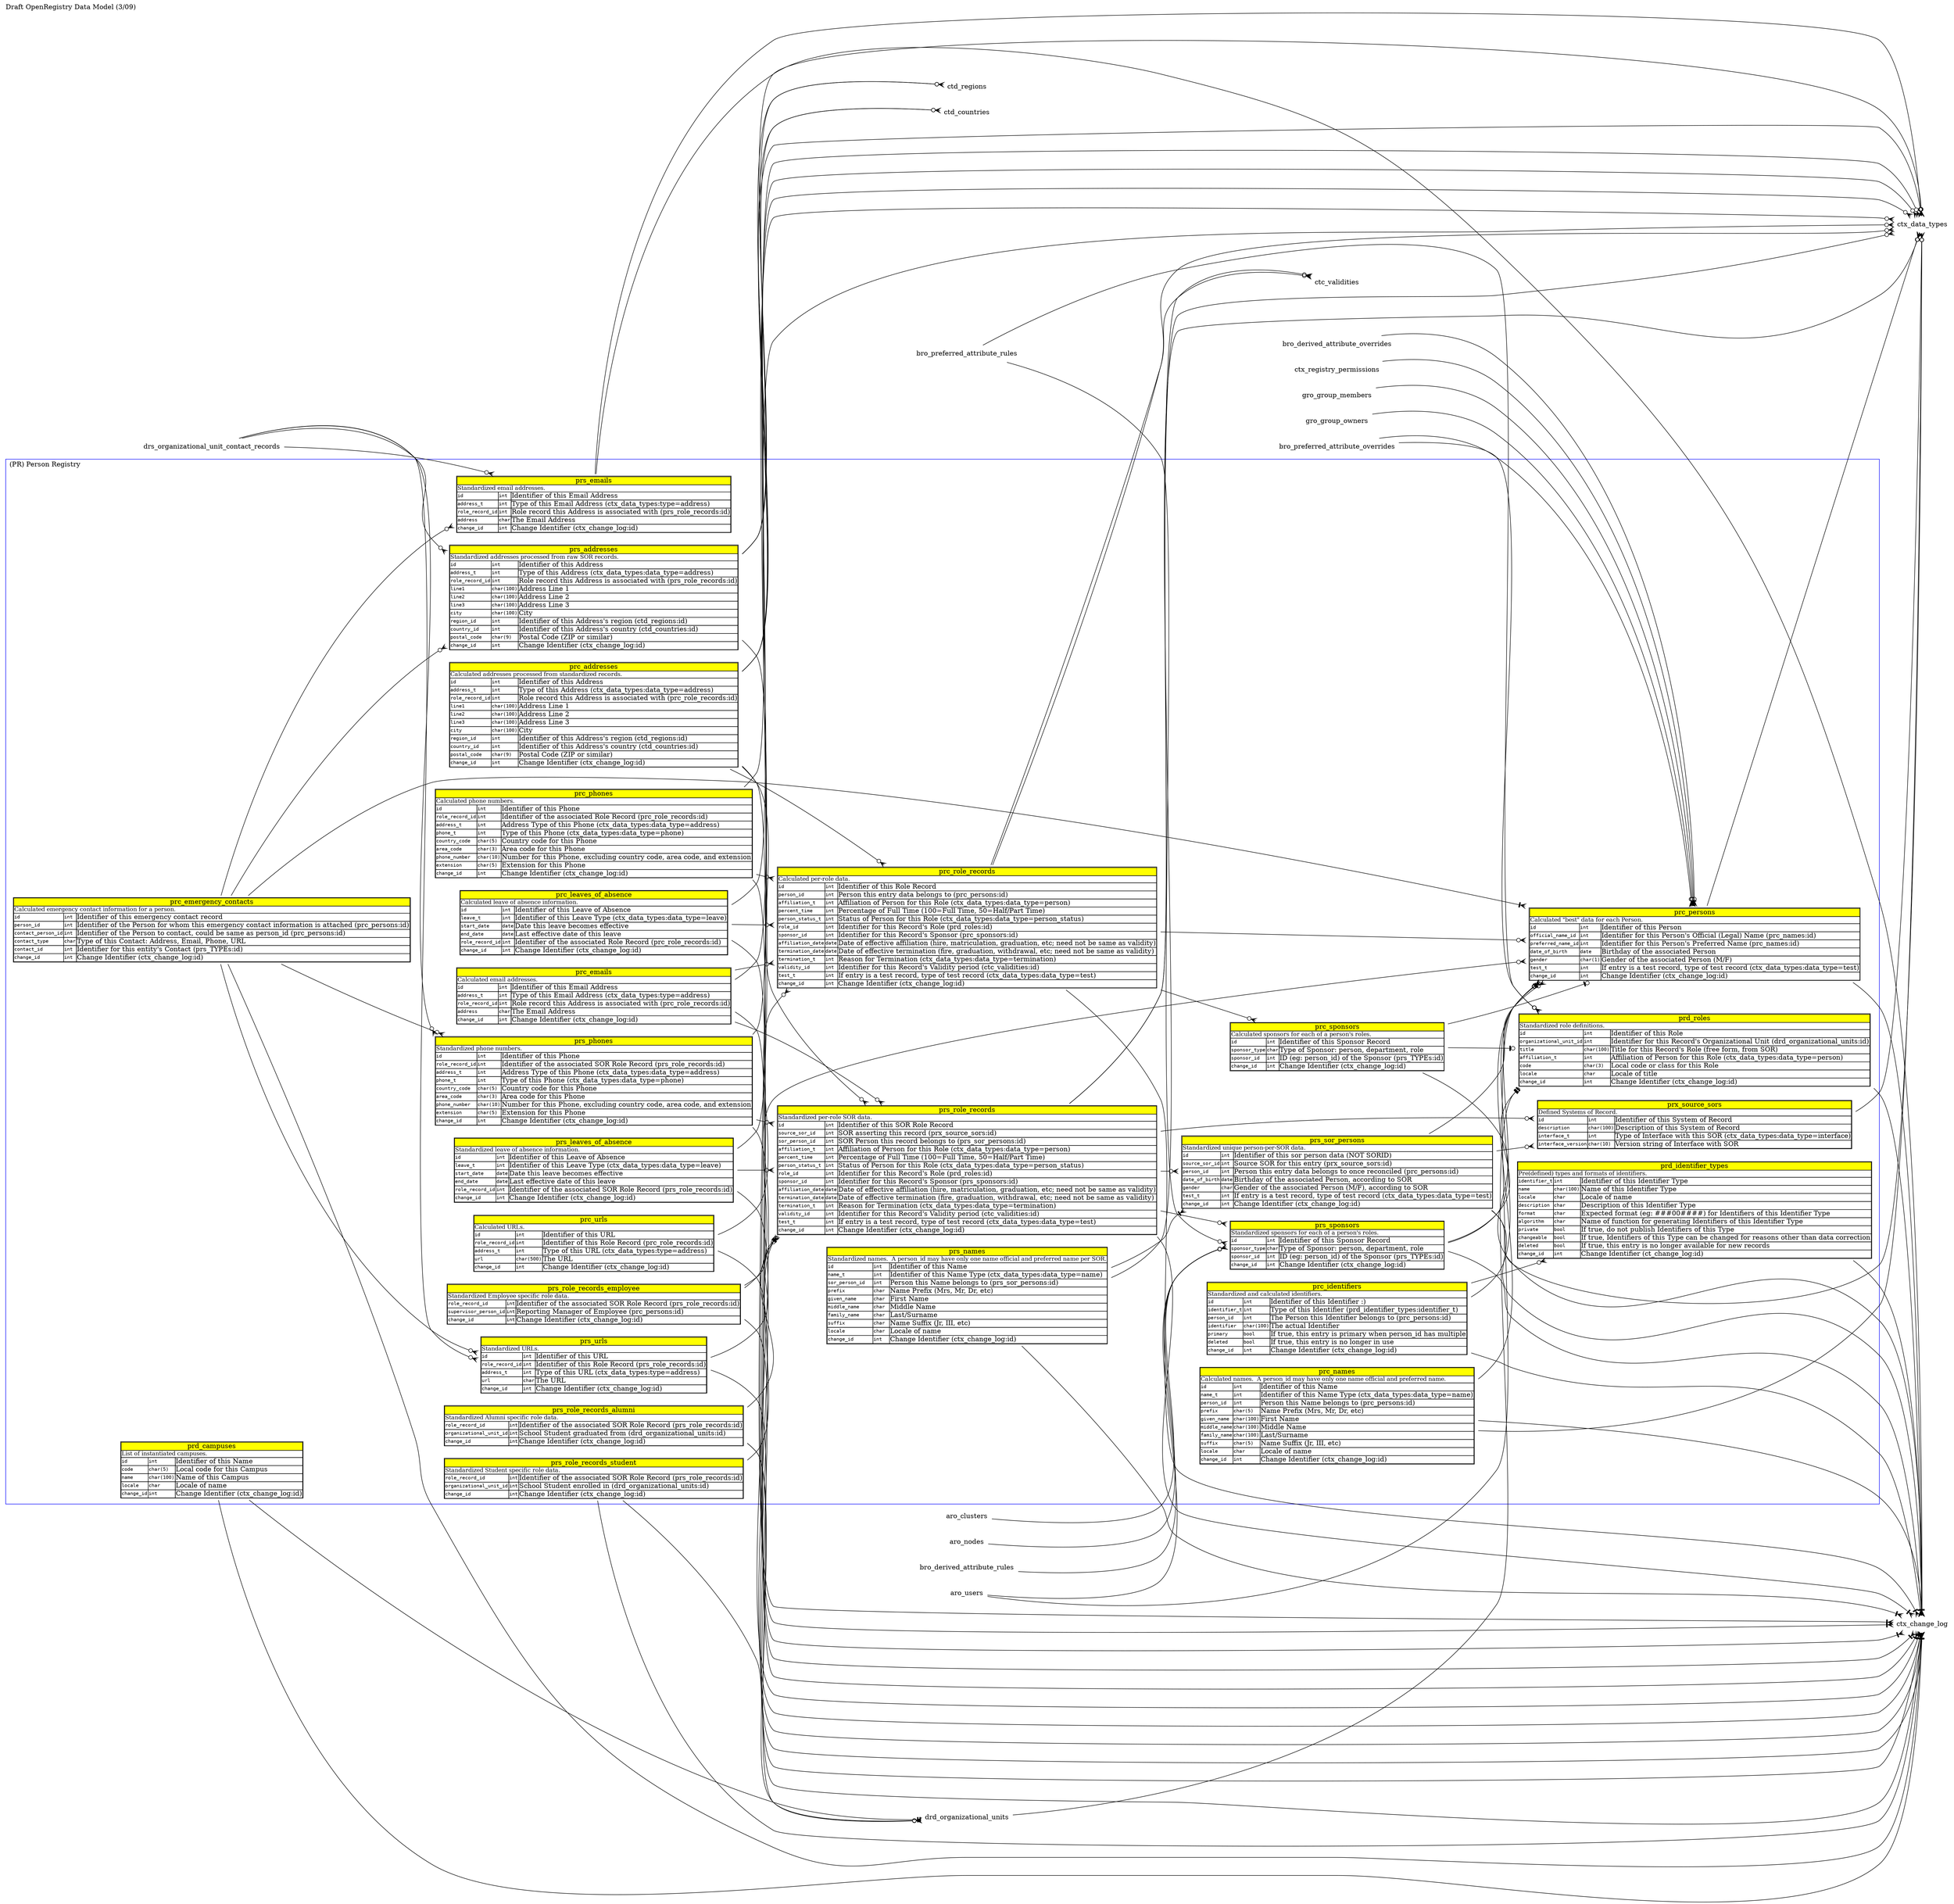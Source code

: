 /*
 * Version: $Revision: 1.3 $
 * Date: $Date: 2008/10/21 03:00:21 $
 */

digraph ORDATAMODEL {
  graph [label="Draft OpenRegistry Data Model (3/09)", labelloc="t", labeljust="l", rankdir="LR"]
  node [shape=plaintext, labeljust="l"]

  /*
   * Person Registry cluster
   */

  subgraph cluster_PR {
    label = "(PR) Person Registry";
    color = "blue";

    /*
	 * Addresses (Calculated)
	 */

    prc_addresses [label=<<table cellborder="1" cellpadding="0" cellspacing="0">
<tr>
 <td bgcolor="yellow" colspan="3"><font point-size="14">prc_addresses</font></td>
</tr>
<tr>
 <td align="left" colspan="3"><font point-size="12">Calculated addresses processed from standardized records.</font></td>
</tr>
<tr>
 <td align="left"><font face="Courier" point-size="10">id</font></td>
 <td align="left"><font face="Courier" point-size="10">int</font></td>
 <td align="left">Identifier of this Address</td>
</tr>
<tr>
 <td align="left"><font face="Courier" point-size="10">address_t</font></td>
 <td align="left"><font face="Courier" point-size="10">int</font></td>
 <td align="left">Type of this Address (ctx_data_types:data_type=address)</td>
</tr>
<tr>
 <td align="left"><font face="Courier" point-size="10">role_record_id</font></td>
 <td align="left"><font face="Courier" point-size="10">int</font></td>
 <td align="left">Role record this Address is associated with (prc_role_records:id)</td>
</tr>
<tr>
 <td align="left"><font face="Courier" point-size="10">line1</font></td>
 <td align="left"><font face="Courier" point-size="10">char(100)</font></td>
 <td align="left">Address Line 1</td>
</tr>
<tr>
 <td align="left"><font face="Courier" point-size="10">line2</font></td>
 <td align="left"><font face="Courier" point-size="10">char(100)</font></td>
 <td align="left">Address Line 2</td>
</tr>
<tr>
 <td align="left"><font face="Courier" point-size="10">line3</font></td>
 <td align="left"><font face="Courier" point-size="10">char(100)</font></td>
 <td align="left">Address Line 3</td>
</tr>
<tr>
 <td align="left"><font face="Courier" point-size="10">city</font></td>
 <td align="left"><font face="Courier" point-size="10">char(100)</font></td>
 <td align="left">City</td>
</tr>
<tr>
 <td align="left"><font face="Courier" point-size="10">region_id</font></td>
 <td align="left"><font face="Courier" point-size="10">int</font></td>
 <td align="left">Identifier of this Address's region (ctd_regions:id)</td>
</tr>
<tr>
 <td align="left"><font face="Courier" point-size="10">country_id</font></td>
 <td align="left"><font face="Courier" point-size="10">int</font></td>
 <td align="left">Identifier of this Address's country (ctd_countries:id)</td>
</tr>
<tr>
 <td align="left"><font face="Courier" point-size="10">postal_code</font></td>
 <td align="left"><font face="Courier" point-size="10">char(9)</font></td>
 <td align="left">Postal Code (ZIP or similar)</td>
</tr>
<tr>
 <td align="left"><font face="Courier" point-size="10">change_id</font></td>
 <td align="left"><font face="Courier" point-size="10">int</font></td>
 <td align="left">Change Identifier (ctx_change_log:id)</td>
</tr>
   </table>>];	 

    /*
     * Addresses (Standardized)
	 */

    prs_addresses [label=<<table cellborder="1" cellpadding="0" cellspacing="0">
<tr>
 <td bgcolor="yellow" colspan="3"><font point-size="14">prs_addresses</font></td>
</tr>
<tr>
 <td align="left" colspan="3"><font point-size="12">Standardized addresses processed from raw SOR records.</font></td>
</tr>
<tr>
 <td align="left"><font face="Courier" point-size="10">id</font></td>
 <td align="left"><font face="Courier" point-size="10">int</font></td>
 <td align="left">Identifier of this Address</td>
</tr>
<tr>
 <td align="left"><font face="Courier" point-size="10">address_t</font></td>
 <td align="left"><font face="Courier" point-size="10">int</font></td>
 <td align="left">Type of this Address (ctx_data_types:data_type=address)</td>
</tr>
<tr>
 <td align="left"><font face="Courier" point-size="10">role_record_id</font></td>
 <td align="left"><font face="Courier" point-size="10">int</font></td>
 <td align="left">Role record this Address is associated with (prs_role_records:id)</td>
</tr>
<tr>
 <td align="left"><font face="Courier" point-size="10">line1</font></td>
 <td align="left"><font face="Courier" point-size="10">char(100)</font></td>
 <td align="left">Address Line 1</td>
</tr>
<tr>
 <td align="left"><font face="Courier" point-size="10">line2</font></td>
 <td align="left"><font face="Courier" point-size="10">char(100)</font></td>
 <td align="left">Address Line 2</td>
</tr>
<tr>
 <td align="left"><font face="Courier" point-size="10">line3</font></td>
 <td align="left"><font face="Courier" point-size="10">char(100)</font></td>
 <td align="left">Address Line 3</td>
</tr>
<tr>
 <td align="left"><font face="Courier" point-size="10">city</font></td>
 <td align="left"><font face="Courier" point-size="10">char(100)</font></td>
 <td align="left">City</td>
</tr>
<tr>
 <td align="left"><font face="Courier" point-size="10">region_id</font></td>
 <td align="left"><font face="Courier" point-size="10">int</font></td>
 <td align="left">Identifier of this Address's region (ctd_regions:id)</td>
</tr>
<tr>
 <td align="left"><font face="Courier" point-size="10">country_id</font></td>
 <td align="left"><font face="Courier" point-size="10">int</font></td>
 <td align="left">Identifier of this Address's country (ctd_countries:id)</td>
</tr>
<tr>
 <td align="left"><font face="Courier" point-size="10">postal_code</font></td>
 <td align="left"><font face="Courier" point-size="10">char(9)</font></td>
 <td align="left">Postal Code (ZIP or similar)</td>
</tr>
<tr>
 <td align="left"><font face="Courier" point-size="10">change_id</font></td>
 <td align="left"><font face="Courier" point-size="10">int</font></td>
 <td align="left">Change Identifier (ctx_change_log:id)</td>
</tr>
   </table>>];
   
    /*
     * Campuses
	 */

    prd_campuses [label=<<table cellborder="1" cellpadding="0" cellspacing="0">
<tr>
 <td bgcolor="yellow" colspan="3"><font point-size="14">prd_campuses</font></td>
</tr>
<tr>
 <td align="left" colspan="3"><font point-size="12">List of instantiated campuses.</font></td>
</tr>
<tr>
 <td align="left"><font face="Courier" point-size="10">id</font></td>
 <td align="left"><font face="Courier" point-size="10">int</font></td>
 <td align="left">Identifier of this Name</td>
</tr>
<tr>
 <td align="left"><font face="Courier" point-size="10">code</font></td>
 <td align="left"><font face="Courier" point-size="10">char(5)</font></td>
 <td align="left">Local code for this Campus</td>
</tr>
<tr>
 <td align="left"><font face="Courier" point-size="10">name</font></td>
 <td align="left"><font face="Courier" point-size="10">char(100)</font></td>
 <td align="left">Name of this Campus</td>
</tr>
<tr>
 <td align="left"><font face="Courier" point-size="10">locale</font></td>
 <td align="left"><font face="Courier" point-size="10">char</font></td>
 <td align="left">Locale of name</td>
</tr>
<tr>
 <td align="left"><font face="Courier" point-size="10">change_id</font></td>
 <td align="left"><font face="Courier" point-size="10">int</font></td>
 <td align="left">Change Identifier (ctx_change_log:id)</td>
</tr>
   </table>>];
   
    /*
     * Email Addresses (Calculated)
     */

    prc_emails [label=<<table cellborder="1" cellpadding="0" cellspacing="0">
<tr>
 <td bgcolor="yellow" colspan="3"><font point-size="14">prc_emails</font></td>
</tr>
<tr>
 <td align="left" colspan="3"><font point-size="12">Calculated email addresses.</font></td>
</tr>
<tr>
 <td align="left"><font face="Courier" point-size="10">id</font></td>
 <td align="left"><font face="Courier" point-size="10">int</font></td>
 <td align="left">Identifier of this Email Address</td>
</tr>
<tr>
 <td align="left"><font face="Courier" point-size="10">address_t</font></td>
 <td align="left"><font face="Courier" point-size="10">int</font></td>
 <td align="left">Type of this Email Address (ctx_data_types:type=address)</td>
</tr>
<tr>
 <td align="left"><font face="Courier" point-size="10">role_record_id</font></td>
 <td align="left"><font face="Courier" point-size="10">int</font></td>
 <td align="left">Role record this Address is associated with (prc_role_records:id)</td>
</tr>
<tr>
 <td align="left"><font face="Courier" point-size="10">address</font></td>
 <td align="left"><font face="Courier" point-size="10">char</font></td>
 <td align="left">The Email Address</td>
</tr>
<tr>
 <td align="left"><font face="Courier" point-size="10">change_id</font></td>
 <td align="left"><font face="Courier" point-size="10">int</font></td>
 <td align="left">Change Identifier (ctx_change_log:id)</td>
</tr>
   </table>>];
   
    /*
     * Email Addresses (Standardized)
     */

    prs_emails [label=<<table cellborder="1" cellpadding="0" cellspacing="0">
<tr>
 <td bgcolor="yellow" colspan="3"><font point-size="14">prs_emails</font></td>
</tr>
<tr>
 <td align="left" colspan="3"><font point-size="12">Standardized email addresses.</font></td>
</tr>
<tr>
 <td align="left"><font face="Courier" point-size="10">id</font></td>
 <td align="left"><font face="Courier" point-size="10">int</font></td>
 <td align="left">Identifier of this Email Address</td>
</tr>
<tr>
 <td align="left"><font face="Courier" point-size="10">address_t</font></td>
 <td align="left"><font face="Courier" point-size="10">int</font></td>
 <td align="left">Type of this Email Address (ctx_data_types:type=address)</td>
</tr>
<tr>
 <td align="left"><font face="Courier" point-size="10">role_record_id</font></td>
 <td align="left"><font face="Courier" point-size="10">int</font></td>
 <td align="left">Role record this Address is associated with (prs_role_records:id)</td>
</tr>
<tr>
 <td align="left"><font face="Courier" point-size="10">address</font></td>
 <td align="left"><font face="Courier" point-size="10">char</font></td>
 <td align="left">The Email Address</td>
</tr>
<tr>
 <td align="left"><font face="Courier" point-size="10">change_id</font></td>
 <td align="left"><font face="Courier" point-size="10">int</font></td>
 <td align="left">Change Identifier (ctx_change_log:id)</td>
</tr>
   </table>>];

    /*
     * Emergency Contacts - broken out separately to allow > 1
     */

    prc_emergency_contacts [label=<<table cellborder="1" cellpadding="0" cellspacing="0">
<tr>
 <td bgcolor="yellow" colspan="3"><font point-size="14">prc_emergency_contacts</font></td>
</tr>
<tr>
 <td align="left" colspan="3"><font point-size="12">Calculated emergency contact information for a person.</font></td>
</tr>
<tr>
 <td align="left"><font face="Courier" point-size="10">id</font></td>
 <td align="left"><font face="Courier" point-size="10">int</font></td>
 <td align="left">Identifier of this emergency contact record</td>
</tr>
<tr>
 <td align="left"><font face="Courier" point-size="10">person_id</font></td>
 <td align="left"><font face="Courier" point-size="10">int</font></td>
 <td align="left">Identifier of the Person for whom this emergency contact information is attached (prc_persons:id)</td>
</tr>
<tr>
 <td align="left"><font face="Courier" point-size="10">contact_person_id</font></td>
 <td align="left"><font face="Courier" point-size="10">int</font></td>
 <td align="left">Identifier of the Person to contact, could be same as person_id (prc_persons:id)</td>
</tr>
<tr>
 <td align="left"><font face="Courier" point-size="10">contact_type</font></td>
 <td align="left"><font face="Courier" point-size="10">char</font></td>
 <td align="left">Type of this Contact: Address, Email, Phone, URL</td>
</tr>
<tr>
 <td align="left"><font face="Courier" point-size="10">contact_id</font></td>
 <td align="left"><font face="Courier" point-size="10">int</font></td>
 <td align="left">Identifier for this entity's Contact (prs_TYPEs:id)</td>
</tr>
<tr>
 <td align="left"><font face="Courier" point-size="10">change_id</font></td>
 <td align="left"><font face="Courier" point-size="10">int</font></td>
 <td align="left">Change Identifier (ctx_change_log:id)</td>
</tr>
   </table>>];

    /*
     * Identifier Types
     */

    prd_identifier_types [label=<<table cellborder="1" cellpadding="0" cellspacing="0">
<tr>
 <td bgcolor="yellow" colspan="3"><font point-size="14">prd_identifier_types</font></td>
</tr>
<tr>
 <td align="left" colspan="3"><font point-size="12">Pre(defined) types and formats of identifiers.</font></td>
</tr>
<tr>
 <td align="left"><font face="Courier" point-size="10">identifier_t</font></td>
 <td align="left"><font face="Courier" point-size="10">int</font></td>
 <td align="left">Identifier of this Identifier Type</td>
</tr>
<tr>
 <td align="left"><font face="Courier" point-size="10">name</font></td>
 <td align="left"><font face="Courier" point-size="10">char(100)</font></td>
 <td align="left">Name of this Identifier Type</td>
</tr>
<tr>
 <td align="left"><font face="Courier" point-size="10">locale</font></td>
 <td align="left"><font face="Courier" point-size="10">char</font></td>
 <td align="left">Locale of name</td>
</tr>
<tr>
 <td align="left"><font face="Courier" point-size="10">description</font></td>
 <td align="left"><font face="Courier" point-size="10">char</font></td>
 <td align="left">Description of this Identifier Type</td>
</tr>
<tr>
 <td align="left"><font face="Courier" point-size="10">format</font></td>
 <td align="left"><font face="Courier" point-size="10">char</font></td>
 <td align="left">Expected format (eg: ###00####) for Identifiers of this Identifier Type</td>
</tr>
<tr>
 <td align="left"><font face="Courier" point-size="10">algorithm</font></td>
 <td align="left"><font face="Courier" point-size="10">char</font></td>
 <td align="left">Name of function for generating Identifiers of this Identifier Type</td>
</tr>
<tr>
 <td align="left"><font face="Courier" point-size="10">private</font></td>
 <td align="left"><font face="Courier" point-size="10">bool</font></td>
 <td align="left">If true, do not publish Identifiers of this Type</td>
</tr>
<tr>
 <td align="left"><font face="Courier" point-size="10">changeable</font></td>
 <td align="left"><font face="Courier" point-size="10">bool</font></td>
 <td align="left">If true, Identifiers of this Type can be changed for reasons other than data correction</td>
</tr>
<tr>
 <td align="left"><font face="Courier" point-size="10">deleted</font></td>
 <td align="left"><font face="Courier" point-size="10">bool</font></td>
 <td align="left">If true, this entry is no longer available for new records</td>
</tr>
<tr>
 <td align="left"><font face="Courier" point-size="10">change_id</font></td>
 <td align="left"><font face="Courier" point-size="10">int</font></td>
 <td align="left">Change Identifier (ct_change_log:id)</td>
</tr>
   </table>>];
   
    /*
     * Identifiers
     */

    prc_identifiers [label=<<table cellborder="1" cellpadding="0" cellspacing="0">
<tr>
 <td bgcolor="yellow" colspan="3"><font point-size="14">prc_identifiers</font></td>
</tr>
<tr>
 <td align="left" colspan="3"><font point-size="12">Standardized and calculated identifiers.</font></td>
</tr>
<tr>
 <td align="left"><font face="Courier" point-size="10">id</font></td>
 <td align="left"><font face="Courier" point-size="10">int</font></td>
 <td align="left">Identifier of this Identifier :)</td>
</tr>
<tr>
 <td align="left"><font face="Courier" point-size="10">identifier_t</font></td>
 <td align="left"><font face="Courier" point-size="10">int</font></td>
 <td align="left">Type of this Identifier (prd_identifier_types:identifier_t)</td>
</tr>
<tr>
 <td align="left"><font face="Courier" point-size="10">person_id</font></td>
 <td align="left"><font face="Courier" point-size="10">int</font></td>
 <td align="left">The Person this Identifier belongs to (prc_persons:id)</td>
</tr>
<tr>
 <td align="left"><font face="Courier" point-size="10">identifier</font></td>
 <td align="left"><font face="Courier" point-size="10">char(100)</font></td>
 <td align="left">The actual Identifier</td>
</tr>
<tr>
 <td align="left"><font face="Courier" point-size="10">primary</font></td>
 <td align="left"><font face="Courier" point-size="10">bool</font></td>
 <td align="left">If true, this entry is primary when person_id has multiple</td>
</tr>
<tr>
 <td align="left"><font face="Courier" point-size="10">deleted</font></td>
 <td align="left"><font face="Courier" point-size="10">bool</font></td>
 <td align="left">If true, this entry is no longer in use</td>
</tr>
<tr>
 <td align="left"><font face="Courier" point-size="10">change_id</font></td>
 <td align="left"><font face="Courier" point-size="10">int</font></td>
 <td align="left">Change Identifier (ctx_change_log:id)</td>
</tr>
   </table>>];

    /*
	 * Leaves of Absense (Standardized)
	 */
	 
	prs_leaves_of_absence [label=<<table cellborder="1" cellpadding="0" cellspacing="0">
<tr>
 <td bgcolor="yellow" colspan="3"><font point-size="14">prs_leaves_of_absence</font></td>
</tr>
<tr>
 <td align="left" colspan="3"><font point-size="12">Standardized leave of absence information.</font></td>
</tr>
<tr>
 <td align="left"><font face="Courier" point-size="10">id</font></td>
 <td align="left"><font face="Courier" point-size="10">int</font></td>
 <td align="left">Identifier of this Leave of Absence</td>
</tr>
<tr>
 <td align="left"><font face="Courier" point-size="10">leave_t</font></td>
 <td align="left"><font face="Courier" point-size="10">int</font></td>
 <td align="left">Identifier of this Leave Type (ctx_data_types:data_type=leave)</td>
</tr>
<tr>
 <td align="left"><font face="Courier" point-size="10">start_date</font></td>
 <td align="left"><font face="Courier" point-size="10">date</font></td>
 <td align="left">Date this leave becomes effective</td>
</tr>
<tr>
 <td align="left"><font face="Courier" point-size="10">end_date</font></td>
 <td align="left"><font face="Courier" point-size="10">date</font></td>
 <td align="left">Last effective date of this leave</td>
</tr>
<tr>
 <td align="left"><font face="Courier" point-size="10">role_record_id</font></td>
 <td align="left"><font face="Courier" point-size="10">int</font></td>
 <td align="left">Identifier of the associated SOR Role Record (prs_role_records:id)</td>
</tr>
<tr>
 <td align="left"><font face="Courier" point-size="10">change_id</font></td>
 <td align="left"><font face="Courier" point-size="10">int</font></td>
 <td align="left">Change Identifier (ctx_change_log:id)</td>
</tr>
   </table>>];

    /*
	 * Leaves of Absense (Calculated)
	 */
	 
	prc_leaves_of_absence [label=<<table cellborder="1" cellpadding="0" cellspacing="0">
<tr>
 <td bgcolor="yellow" colspan="3"><font point-size="14">prc_leaves_of_absence</font></td>
</tr>
<tr>
 <td align="left" colspan="3"><font point-size="12">Calculated leave of absence information.</font></td>
</tr>
<tr>
 <td align="left"><font face="Courier" point-size="10">id</font></td>
 <td align="left"><font face="Courier" point-size="10">int</font></td>
 <td align="left">Identifier of this Leave of Absence</td>
</tr>
<tr>
 <td align="left"><font face="Courier" point-size="10">leave_t</font></td>
 <td align="left"><font face="Courier" point-size="10">int</font></td>
 <td align="left">Identifier of this Leave Type (ctx_data_types:data_type=leave)</td>
</tr>
<tr>
 <td align="left"><font face="Courier" point-size="10">start_date</font></td>
 <td align="left"><font face="Courier" point-size="10">date</font></td>
 <td align="left">Date this leave becomes effective</td>
</tr>
<tr>
 <td align="left"><font face="Courier" point-size="10">end_date</font></td>
 <td align="left"><font face="Courier" point-size="10">date</font></td>
 <td align="left">Last effective date of this leave</td>
</tr>
<tr>
 <td align="left"><font face="Courier" point-size="10">role_record_id</font></td>
 <td align="left"><font face="Courier" point-size="10">int</font></td>
 <td align="left">Identifier of the associated Role Record (prc_role_records:id)</td>
</tr>
<tr>
 <td align="left"><font face="Courier" point-size="10">change_id</font></td>
 <td align="left"><font face="Courier" point-size="10">int</font></td>
 <td align="left">Change Identifier (ctx_change_log:id)</td>
</tr>
   </table>>];

    /*
     * Names (Calculated)
	 */

    prc_names [label=<<table cellborder="1" cellpadding="0" cellspacing="0">
<tr>
 <td bgcolor="yellow" colspan="3"><font point-size="14">prc_names</font></td>
</tr>
<tr>
 <td align="left" colspan="3"><font point-size="12">Calculated names.  A person_id may have only one name official and preferred name.</font></td>
</tr>
<tr>
 <td align="left"><font face="Courier" point-size="10">id</font></td>
 <td align="left"><font face="Courier" point-size="10">int</font></td>
 <td align="left">Identifier of this Name</td>
</tr>
<tr>
 <td align="left"><font face="Courier" point-size="10">name_t</font></td>
 <td align="left"><font face="Courier" point-size="10">int</font></td>
 <td align="left">Identifier of this Name Type (ctx_data_types:data_type=name)</td>
</tr>
<tr>
 <td align="left"><font face="Courier" point-size="10">person_id</font></td>
 <td align="left"><font face="Courier" point-size="10">int</font></td>
 <td align="left">Person this Name belongs to (prc_persons:id)</td>
</tr>
<tr>
 <td align="left"><font face="Courier" point-size="10">prefix</font></td>
 <td align="left"><font face="Courier" point-size="10">char(5)</font></td>
 <td align="left">Name Prefix (Mrs, Mr, Dr, etc)</td>
</tr>
<tr>
 <td align="left"><font face="Courier" point-size="10">given_name</font></td>
 <td align="left"><font face="Courier" point-size="10">char(100)</font></td>
 <td align="left">First Name</td>
</tr>
<tr>
 <td align="left"><font face="Courier" point-size="10">middle_name</font></td>
 <td align="left"><font face="Courier" point-size="10">char(100)</font></td>
 <td align="left">Middle Name</td>
</tr>
<tr>
 <td align="left"><font face="Courier" point-size="10">family_name</font></td>
 <td align="left"><font face="Courier" point-size="10">char(100)</font></td>
 <td align="left">Last/Surname</td>
</tr>
<tr>
 <td align="left"><font face="Courier" point-size="10">suffix</font></td>
 <td align="left"><font face="Courier" point-size="10">char(5)</font></td>
 <td align="left">Name Suffix (Jr, III, etc)</td>
</tr>
<tr>
 <td align="left"><font face="Courier" point-size="10">locale</font></td>
 <td align="left"><font face="Courier" point-size="10">char</font></td>
 <td align="left">Locale of name</td>
</tr>
<tr>
 <td align="left"><font face="Courier" point-size="10">change_id</font></td>
 <td align="left"><font face="Courier" point-size="10">int</font></td>
 <td align="left">Change Identifier (ctx_change_log:id)</td>
</tr>
   </table>>];

    /*
     * Names (Standardized)
	 */

    prs_names [label=<<table cellborder="1" cellpadding="0" cellspacing="0">
<tr>
 <td bgcolor="yellow" colspan="3"><font point-size="14">prs_names</font></td>
</tr>
<tr>
 <td align="left" colspan="3"><font point-size="12">Standardized names.  A person_id may have only one name official and preferred name per SOR.</font></td>
</tr>
<tr>
 <td align="left"><font face="Courier" point-size="10">id</font></td>
 <td align="left"><font face="Courier" point-size="10">int</font></td>
 <td align="left">Identifier of this Name</td>
</tr>
<tr>
 <td align="left"><font face="Courier" point-size="10">name_t</font></td>
 <td align="left"><font face="Courier" point-size="10">int</font></td>
 <td align="left">Identifier of this Name Type (ctx_data_types:data_type=name)</td>
</tr>
<tr>
 <td align="left"><font face="Courier" point-size="10">sor_person_id</font></td>
 <td align="left"><font face="Courier" point-size="10">int</font></td>
 <td align="left">Person this Name belongs to (prs_sor_persons:id)</td>
</tr>
<tr>
 <td align="left"><font face="Courier" point-size="10">prefix</font></td>
 <td align="left"><font face="Courier" point-size="10">char</font></td>
 <td align="left">Name Prefix (Mrs, Mr, Dr, etc)</td>
</tr>
<tr>
 <td align="left"><font face="Courier" point-size="10">given_name</font></td>
 <td align="left"><font face="Courier" point-size="10">char</font></td>
 <td align="left">First Name</td>
</tr>
<tr>
 <td align="left"><font face="Courier" point-size="10">middle_name</font></td>
 <td align="left"><font face="Courier" point-size="10">char</font></td>
 <td align="left">Middle Name</td>
</tr>
<tr>
 <td align="left"><font face="Courier" point-size="10">family_name</font></td>
 <td align="left"><font face="Courier" point-size="10">char</font></td>
 <td align="left">Last/Surname</td>
</tr>
<tr>
 <td align="left"><font face="Courier" point-size="10">suffix</font></td>
 <td align="left"><font face="Courier" point-size="10">char</font></td>
 <td align="left">Name Suffix (Jr, III, etc)</td>
</tr>
<tr>
 <td align="left"><font face="Courier" point-size="10">locale</font></td>
 <td align="left"><font face="Courier" point-size="10">char</font></td>
 <td align="left">Locale of name</td>
</tr>
<tr>
 <td align="left"><font face="Courier" point-size="10">change_id</font></td>
 <td align="left"><font face="Courier" point-size="10">int</font></td>
 <td align="left">Change Identifier (ctx_change_log:id)</td>
</tr>
   </table>>];

    /*
     * Persons
     */

    prc_persons [label=<<table cellborder="1" cellpadding="0" cellspacing="0">
<tr>
 <td bgcolor="yellow" colspan="3"><font point-size="14">prc_persons</font></td>
</tr>
<tr>
 <td align="left" colspan="3"><font point-size="12">Calculated "best" data for each Person.</font></td>
</tr>
<tr>
 <td align="left"><font face="Courier" point-size="10">id</font></td>
 <td align="left"><font face="Courier" point-size="10">int</font></td>
 <td align="left">Identifier of this Person</td>
</tr>
<tr>
 <td align="left"><font face="Courier" point-size="10">official_name_id</font></td>
 <td align="left"><font face="Courier" point-size="10">int</font></td>
 <td align="left">Identifier for this Person's Official (Legal) Name (prc_names:id)</td>
</tr>
<tr>
 <td align="left"><font face="Courier" point-size="10">preferred_name_id</font></td>
 <td align="left"><font face="Courier" point-size="10">int</font></td>
 <td align="left">Identifier for this Person's Preferred Name (prc_names:id)</td>
</tr>
<tr>
 <td align="left"><font face="Courier" point-size="10">date_of_birth</font></td>
 <td align="left"><font face="Courier" point-size="10">date</font></td>
 <td align="left">Birthday of the associated Person</td>
</tr>
<tr>
 <td align="left"><font face="Courier" point-size="10">gender</font></td>
 <td align="left"><font face="Courier" point-size="10">char(1)</font></td>
 <td align="left">Gender of the associated Person (M/F)</td>
</tr>
<tr>
 <td align="left"><font face="Courier" point-size="10">test_t</font></td>
 <td align="left"><font face="Courier" point-size="10">int</font></td>
 <td align="left">If entry is a test record, type of test record (ctx_data_types:data_type=test)</td>
</tr>
<tr>
 <td align="left"><font face="Courier" point-size="10">change_id</font></td>
 <td align="left"><font face="Courier" point-size="10">int</font></td>
 <td align="left">Change Identifier (ctx_change_log:id)</td>
</tr>
   </table>>];

    /*
     * Phones (Calculated)
     */

    prc_phones [label=<<table cellborder="1" cellpadding="0" cellspacing="0">
<tr>
 <td bgcolor="yellow" colspan="3"><font point-size="14">prc_phones</font></td>
</tr>
<tr>
 <td align="left" colspan="3"><font point-size="12">Calculated phone numbers.</font></td>
</tr>
<tr>
 <td align="left"><font face="Courier" point-size="10">id</font></td>
 <td align="left"><font face="Courier" point-size="10">int</font></td>
 <td align="left">Identifier of this Phone</td>
</tr>
<tr>
 <td align="left"><font face="Courier" point-size="10">role_record_id</font></td>
 <td align="left"><font face="Courier" point-size="10">int</font></td>
 <td align="left">Identifier of the associated Role Record (prc_role_records:id)</td>
</tr>
<tr>
 <td align="left"><font face="Courier" point-size="10">address_t</font></td>
 <td align="left"><font face="Courier" point-size="10">int</font></td>
 <td align="left">Address Type of this Phone (ctx_data_types:data_type=address)</td>
</tr>
<tr>
 <td align="left"><font face="Courier" point-size="10">phone_t</font></td>
 <td align="left"><font face="Courier" point-size="10">int</font></td>
 <td align="left">Type of this Phone (ctx_data_types:data_type=phone)</td>
</tr>
<tr>
 <td align="left"><font face="Courier" point-size="10">country_code</font></td>
 <td align="left"><font face="Courier" point-size="10">char(5)</font></td>
 <td align="left">Country code for this Phone</td>
</tr>
<tr>
 <td align="left"><font face="Courier" point-size="10">area_code</font></td>
 <td align="left"><font face="Courier" point-size="10">char(3)</font></td>
 <td align="left">Area code for this Phone</td>
</tr>
<tr>
 <td align="left"><font face="Courier" point-size="10">phone_number</font></td>
 <td align="left"><font face="Courier" point-size="10">char(10)</font></td>
 <td align="left">Number for this Phone, excluding country code, area code, and extension</td>
</tr>
<tr>
 <td align="left"><font face="Courier" point-size="10">extension</font></td>
 <td align="left"><font face="Courier" point-size="10">char(5)</font></td>
 <td align="left">Extension for this Phone</td>
</tr>
<tr>
 <td align="left"><font face="Courier" point-size="10">change_id</font></td>
 <td align="left"><font face="Courier" point-size="10">int</font></td>
 <td align="left">Change Identifier (ctx_change_log:id)</td>
</tr>
   </table>>];
   
    /*
     * Phones (Standardized)
     */

    prs_phones [label=<<table cellborder="1" cellpadding="0" cellspacing="0">
<tr>
 <td bgcolor="yellow" colspan="3"><font point-size="14">prs_phones</font></td>
</tr>
<tr>
 <td align="left" colspan="3"><font point-size="12">Standardized phone numbers.</font></td>
</tr>
<tr>
 <td align="left"><font face="Courier" point-size="10">id</font></td>
 <td align="left"><font face="Courier" point-size="10">int</font></td>
 <td align="left">Identifier of this Phone</td>
</tr>
<tr>
 <td align="left"><font face="Courier" point-size="10">role_record_id</font></td>
 <td align="left"><font face="Courier" point-size="10">int</font></td>
 <td align="left">Identifier of the associated SOR Role Record (prs_role_records:id)</td>
</tr>
<tr>
 <td align="left"><font face="Courier" point-size="10">address_t</font></td>
 <td align="left"><font face="Courier" point-size="10">int</font></td>
 <td align="left">Address Type of this Phone (ctx_data_types:data_type=address)</td>
</tr>
<tr>
 <td align="left"><font face="Courier" point-size="10">phone_t</font></td>
 <td align="left"><font face="Courier" point-size="10">int</font></td>
 <td align="left">Type of this Phone (ctx_data_types:data_type=phone)</td>
</tr>
<tr>
 <td align="left"><font face="Courier" point-size="10">country_code</font></td>
 <td align="left"><font face="Courier" point-size="10">char(5)</font></td>
 <td align="left">Country code for this Phone</td>
</tr>
<tr>
 <td align="left"><font face="Courier" point-size="10">area_code</font></td>
 <td align="left"><font face="Courier" point-size="10">char(3)</font></td>
 <td align="left">Area code for this Phone</td>
</tr>
<tr>
 <td align="left"><font face="Courier" point-size="10">phone_number</font></td>
 <td align="left"><font face="Courier" point-size="10">char(10)</font></td>
 <td align="left">Number for this Phone, excluding country code, area code, and extension</td>
</tr>
<tr>
 <td align="left"><font face="Courier" point-size="10">extension</font></td>
 <td align="left"><font face="Courier" point-size="10">char(5)</font></td>
 <td align="left">Extension for this Phone</td>
</tr>
<tr>
 <td align="left"><font face="Courier" point-size="10">change_id</font></td>
 <td align="left"><font face="Courier" point-size="10">int</font></td>
 <td align="left">Change Identifier (ctx_change_log:id)</td>
</tr>
   </table>>];
   
    /*
     * SOR Role Records: >= 1 per sorid
     */

    prs_role_records [label=<<table cellborder="1" cellpadding="0" cellspacing="0">
<tr>
 <td bgcolor="yellow" colspan="3"><font point-size="14">prs_role_records</font></td>
</tr>
<tr>
 <td align="left" colspan="3"><font point-size="12">Standardized per-role SOR data.</font></td>
</tr>
<tr>
 <td align="left"><font face="Courier" point-size="10">id</font></td>
 <td align="left"><font face="Courier" point-size="10">int</font></td>
 <td align="left">Identifier of this SOR Role Record</td>
</tr>
<tr>
 <td align="left"><font face="Courier" point-size="10">source_sor_id</font></td>
 <td align="left"><font face="Courier" point-size="10">int</font></td>
 <td align="left">SOR asserting this record (prx_source_sors:id)</td>
</tr>
<tr>
 <td align="left"><font face="Courier" point-size="10">sor_person_id</font></td>
 <td align="left"><font face="Courier" point-size="10">int</font></td>
 <td align="left">SOR Person this record belongs to (prs_sor_persons:id)</td>
</tr>
<tr>
 <td align="left"><font face="Courier" point-size="10">affiliation_t</font></td>
 <td align="left"><font face="Courier" point-size="10">int</font></td>
 <td align="left">Affiliation of Person for this Role (ctx_data_types:data_type=person)</td>
</tr>
<tr>
 <td align="left"><font face="Courier" point-size="10">percent_time</font></td>
 <td align="left"><font face="Courier" point-size="10">int</font></td>
 <td align="left">Percentage of Full Time (100=Full Time, 50=Half/Part Time)</td>
</tr>
<tr>
 <td align="left"><font face="Courier" point-size="10">person_status_t</font></td>
 <td align="left"><font face="Courier" point-size="10">int</font></td>
 <td align="left">Status of Person for this Role (ctx_data_types:data_type=person_status)</td>
</tr>
<tr>
 <td align="left"><font face="Courier" point-size="10">role_id</font></td>
 <td align="left"><font face="Courier" point-size="10">int</font></td>
 <td align="left">Identifier for this Record's Role (prd_roles:id)</td>
</tr>
<tr>
 <td align="left"><font face="Courier" point-size="10">sponsor_id</font></td>
 <td align="left"><font face="Courier" point-size="10">int</font></td>
 <td align="left">Identifier for this Record's Sponsor (prs_sponsors:id)</td>
</tr>
<tr>
 <td align="left"><font face="Courier" point-size="10">affiliation_date</font></td>
 <td align="left"><font face="Courier" point-size="10">date</font></td>
 <td align="left">Date of effective affiliation (hire, matriculation, graduation, etc; need not be same as validity)</td>
</tr>
<tr>
 <td align="left"><font face="Courier" point-size="10">termination_date</font></td>
 <td align="left"><font face="Courier" point-size="10">date</font></td>
 <td align="left">Date of effective termination (fire, graduation, withdrawal, etc; need not be same as validity)</td>
</tr>
<tr>
 <td align="left"><font face="Courier" point-size="10">termination_t</font></td>
 <td align="left"><font face="Courier" point-size="10">int</font></td>
 <td align="left">Reason for Termination (ctx_data_types:data_type=termination)</td>
</tr>
<tr>
 <td align="left"><font face="Courier" point-size="10">validity_id</font></td>
 <td align="left"><font face="Courier" point-size="10">int</font></td>
 <td align="left">Identifier for this Record's Validity period (ctc_validities:id)</td>
</tr>
<tr>
 <td align="left"><font face="Courier" point-size="10">test_t</font></td>
 <td align="left"><font face="Courier" point-size="10">int</font></td>
 <td align="left">If entry is a test record, type of test record (ctx_data_types:data_type=test)</td>
</tr>
<tr>
 <td align="left"><font face="Courier" point-size="10">change_id</font></td>
 <td align="left"><font face="Courier" point-size="10">int</font></td>
 <td align="left">Change Identifier (ctx_change_log:id)</td>
</tr>
   </table>>];
   
    /*
     * SOR Alumni Records
     */

    prs_role_records_alumni [label=<<table cellborder="1" cellpadding="0" cellspacing="0">
<tr>
 <td bgcolor="yellow" colspan="3"><font point-size="14">prs_role_records_alumni</font></td>
</tr>
<tr>
 <td align="left" colspan="3"><font point-size="12">Standardized Alumni specific role data.</font></td>
</tr>
<tr>
 <td align="left"><font face="Courier" point-size="10">role_record_id</font></td>
 <td align="left"><font face="Courier" point-size="10">int</font></td>
 <td align="left">Identifier of the associated SOR Role Record (prs_role_records:id)</td>
</tr>
<tr>
 <td align="left"><font face="Courier" point-size="10">organizational_unit_id</font></td>
 <td align="left"><font face="Courier" point-size="10">int</font></td>
 <td align="left">School Student graduated from (drd_organizational_units:id)</td>
</tr>
<tr>
 <td align="left"><font face="Courier" point-size="10">change_id</font></td>
 <td align="left"><font face="Courier" point-size="10">int</font></td>
 <td align="left">Change Identifier (ctx_change_log:id)</td>
</tr>
   </table>>];

    /*
     * SOR Employee Records
     */

    prs_role_records_employee [label=<<table cellborder="1" cellpadding="0" cellspacing="0">
<tr>
 <td bgcolor="yellow" colspan="3"><font point-size="14">prs_role_records_employee</font></td>
</tr>
<tr>
 <td align="left" colspan="3"><font point-size="12">Standardized Employee specific role data.</font></td>
</tr>
<tr>
 <td align="left"><font face="Courier" point-size="10">role_record_id</font></td>
 <td align="left"><font face="Courier" point-size="10">int</font></td>
 <td align="left">Identifier of the associated SOR Role Record (prs_role_records:id)</td>
</tr>
<tr>
 <td align="left"><font face="Courier" point-size="10">supervisor_person_id</font></td>
 <td align="left"><font face="Courier" point-size="10">int</font></td>
 <td align="left">Reporting Manager of Employee (prc_persons:id)</td>
</tr>
<tr>
 <td align="left"><font face="Courier" point-size="10">change_id</font></td>
 <td align="left"><font face="Courier" point-size="10">int</font></td>
 <td align="left">Change Identifier (ctx_change_log:id)</td>
</tr>
   </table>>];

    /*
     * SOR Student Records
     */

    prs_role_records_student [label=<<table cellborder="1" cellpadding="0" cellspacing="0">
<tr>
 <td bgcolor="yellow" colspan="3"><font point-size="14">prs_role_records_student</font></td>
</tr>
<tr>
 <td align="left" colspan="3"><font point-size="12">Standardized Student specific role data.</font></td>
</tr>
<tr>
 <td align="left"><font face="Courier" point-size="10">role_record_id</font></td>
 <td align="left"><font face="Courier" point-size="10">int</font></td>
 <td align="left">Identifier of the associated SOR Role Record (prs_role_records:id)</td>
</tr>
<tr>
 <td align="left"><font face="Courier" point-size="10">organizational_unit_id</font></td>
 <td align="left"><font face="Courier" point-size="10">int</font></td>
 <td align="left">School Student enrolled in (drd_organizational_units:id)</td>
</tr>
<tr>
 <td align="left"><font face="Courier" point-size="10">change_id</font></td>
 <td align="left"><font face="Courier" point-size="10">int</font></td>
 <td align="left">Change Identifier (ctx_change_log:id)</td>
</tr>
   </table>>];
   
    /*
     * Role Records (Calculated)
     */

    prc_role_records [label=<<table cellborder="1" cellpadding="0" cellspacing="0">
<tr>
 <td bgcolor="yellow" colspan="3"><font point-size="14">prc_role_records</font></td>
</tr>
<tr>
 <td align="left" colspan="3"><font point-size="12">Calculated per-role data.</font></td>
</tr>
<tr>
 <td align="left"><font face="Courier" point-size="10">id</font></td>
 <td align="left"><font face="Courier" point-size="10">int</font></td>
 <td align="left">Identifier of this Role Record</td>
</tr>
<tr>
 <td align="left"><font face="Courier" point-size="10">person_id</font></td>
 <td align="left"><font face="Courier" point-size="10">int</font></td>
 <td align="left">Person this entry data belongs to (prc_persons:id)</td>
</tr>
<tr>
 <td align="left"><font face="Courier" point-size="10">affiliation_t</font></td>
 <td align="left"><font face="Courier" point-size="10">int</font></td>
 <td align="left">Affiliation of Person for this Role (ctx_data_types:data_type=person)</td>
</tr>
<tr>
 <td align="left"><font face="Courier" point-size="10">percent_time</font></td>
 <td align="left"><font face="Courier" point-size="10">int</font></td>
 <td align="left">Percentage of Full Time (100=Full Time, 50=Half/Part Time)</td>
</tr>
<tr>
 <td align="left"><font face="Courier" point-size="10">person_status_t</font></td>
 <td align="left"><font face="Courier" point-size="10">int</font></td>
 <td align="left">Status of Person for this Role (ctx_data_types:data_type=person_status)</td>
</tr>
<tr>
 <td align="left"><font face="Courier" point-size="10">role_id</font></td>
 <td align="left"><font face="Courier" point-size="10">int</font></td>
 <td align="left">Identifier for this Record's Role (prd_roles:id)</td>
</tr>
<tr>
 <td align="left"><font face="Courier" point-size="10">sponsor_id</font></td>
 <td align="left"><font face="Courier" point-size="10">int</font></td>
 <td align="left">Identifier for this Record's Sponsor (prc_sponsors:id)</td>
</tr>
<tr>
 <td align="left"><font face="Courier" point-size="10">affiliation_date</font></td>
 <td align="left"><font face="Courier" point-size="10">date</font></td>
 <td align="left">Date of effective affiliation (hire, matriculation, graduation, etc; need not be same as validity)</td>
</tr>
<tr>
 <td align="left"><font face="Courier" point-size="10">termination_date</font></td>
 <td align="left"><font face="Courier" point-size="10">date</font></td>
 <td align="left">Date of effective termination (fire, graduation, withdrawal, etc; need not be same as validity)</td>
</tr>
<tr>
 <td align="left"><font face="Courier" point-size="10">termination_t</font></td>
 <td align="left"><font face="Courier" point-size="10">int</font></td>
 <td align="left">Reason for Termination (ctx_data_types:data_type=termination)</td>
</tr>
<tr>
 <td align="left"><font face="Courier" point-size="10">validity_id</font></td>
 <td align="left"><font face="Courier" point-size="10">int</font></td>
 <td align="left">Identifier for this Record's Validity period (ctc_validities:id)</td>
</tr>
<tr>
 <td align="left"><font face="Courier" point-size="10">test_t</font></td>
 <td align="left"><font face="Courier" point-size="10">int</font></td>
 <td align="left">If entry is a test record, type of test record (ctx_data_types:data_type=test)</td>
</tr>
<tr>
 <td align="left"><font face="Courier" point-size="10">change_id</font></td>
 <td align="left"><font face="Courier" point-size="10">int</font></td>
 <td align="left">Change Identifier (ctx_change_log:id)</td>
</tr>
   </table>>];
   
    /*
     * Roles
	 */

    prd_roles [label=<<table cellborder="1" cellpadding="0" cellspacing="0">
<tr>
 <td bgcolor="yellow" colspan="3"><font point-size="14">prd_roles</font></td>
</tr>
<tr>
 <td align="left" colspan="3"><font point-size="12">Standardized role definitions.</font></td>
</tr>
<tr>
 <td align="left"><font face="Courier" point-size="10">id</font></td>
 <td align="left"><font face="Courier" point-size="10">int</font></td>
 <td align="left">Identifier of this Role</td>
</tr>
<tr>
 <td align="left"><font face="Courier" point-size="10">organizational_unit_id</font></td>
 <td align="left"><font face="Courier" point-size="10">int</font></td>
 <td align="left">Identifier for this Record's Organizational Unit (drd_organizational_units:id)</td>
</tr>
<tr>
 <td align="left"><font face="Courier" point-size="10">title</font></td>
 <td align="left"><font face="Courier" point-size="10">char(100)</font></td>
 <td align="left">Title for this Record's Role (free form, from SOR)</td>
</tr>
<tr>
 <td align="left"><font face="Courier" point-size="10">affiliation_t</font></td>
 <td align="left"><font face="Courier" point-size="10">int</font></td>
 <td align="left">Affiliation of Person for this Role (ctx_data_types:data_type=person)</td>
</tr>
<tr>
 <td align="left"><font face="Courier" point-size="10">code</font></td>
 <td align="left"><font face="Courier" point-size="10">char(3)</font></td>
 <td align="left">Local code or class for this Role</td>
</tr>
<tr>
 <td align="left"><font face="Courier" point-size="10">locale</font></td>
 <td align="left"><font face="Courier" point-size="10">char</font></td>
 <td align="left">Locale of title</td>
</tr>
<tr>
 <td align="left"><font face="Courier" point-size="10">change_id</font></td>
 <td align="left"><font face="Courier" point-size="10">int</font></td>
 <td align="left">Change Identifier (ctx_change_log:id)</td>
</tr>
   </table>>];

    /*
     * SOR Persons
	 */
	 
    prs_sor_persons [label=<<table cellborder="1" cellpadding="0" cellspacing="0">
<tr>
 <td bgcolor="yellow" colspan="3"><font point-size="14">prs_sor_persons</font></td>
</tr>
<tr>
 <td align="left" colspan="3"><font point-size="12">Standardized unique person-per-SOR data.</font></td>
</tr>
<tr>
 <td align="left"><font face="Courier" point-size="10">id</font></td>
 <td align="left"><font face="Courier" point-size="10">int</font></td>
 <td align="left">Identifier of this sor person data (NOT SORID)</td>
</tr>
<tr>
 <td align="left"><font face="Courier" point-size="10">source_sor_id</font></td>
 <td align="left"><font face="Courier" point-size="10">int</font></td>
 <td align="left">Source SOR for this entry (prx_source_sors:id)</td>
</tr>
<tr>
 <td align="left"><font face="Courier" point-size="10">person_id</font></td>
 <td align="left"><font face="Courier" point-size="10">int</font></td>
 <td align="left">Person this entry data belongs to once reconciled (prc_persons:id)</td>
</tr>
<tr>
 <td align="left"><font face="Courier" point-size="10">date_of_birth</font></td>
 <td align="left"><font face="Courier" point-size="10">date</font></td>
 <td align="left">Birthday of the associated Person, according to SOR</td>
</tr>
<tr>
 <td align="left"><font face="Courier" point-size="10">gender</font></td>
 <td align="left"><font face="Courier" point-size="10">char</font></td>
 <td align="left">Gender of the associated Person (M/F), according to SOR</td>
</tr>
<tr>
 <td align="left"><font face="Courier" point-size="10">test_t</font></td>
 <td align="left"><font face="Courier" point-size="10">int</font></td>
 <td align="left">If entry is a test record, type of test record (ctx_data_types:data_type=test)</td>
</tr>
<tr>
 <td align="left"><font face="Courier" point-size="10">change_id</font></td>
 <td align="left"><font face="Courier" point-size="10">int</font></td>
 <td align="left">Change Identifier (ctx_change_log:id)</td>
</tr>
   </table>>];
   
   /*
    * Source Systems of Record
	*/
   
   prx_source_sors [label=<<table cellborder="1" cellpadding="0" cellspacing="0">
<tr>
 <td bgcolor="yellow" colspan="3"><font point-size="14">prx_source_sors</font></td>
</tr>
<tr>
 <td align="left" colspan="3"><font point-size="12">Defined Systems of Record.</font></td>
</tr>
<tr>
 <td align="left"><font face="Courier" point-size="10">id</font></td>
 <td align="left"><font face="Courier" point-size="10">int</font></td>
 <td align="left">Identifier of this System of Record</td>
</tr>
<tr>
 <td align="left"><font face="Courier" point-size="10">description</font></td>
 <td align="left"><font face="Courier" point-size="10">char(100)</font></td>
 <td align="left">Description of this System of Record</td>
</tr>
<tr>
 <td align="left"><font face="Courier" point-size="10">interface_t</font></td>
 <td align="left"><font face="Courier" point-size="10">int</font></td>
 <td align="left">Type of Interface with this SOR (ctx_data_types:data_type=interface)</td>
</tr>
<tr>
 <td align="left"><font face="Courier" point-size="10">interface_version</font></td>
 <td align="left"><font face="Courier" point-size="10">char(10)</font></td>
 <td align="left">Version string of Interface with SOR</td>
</tr>
   </table>>];

    /*
     * Sponsors (Calculated)
	 */

    prc_sponsors [label=<<table cellborder="1" cellpadding="0" cellspacing="0">
<tr>
 <td bgcolor="yellow" colspan="3"><font point-size="14">prc_sponsors</font></td>
</tr>
<tr>
 <td align="left" colspan="3"><font point-size="12">Calculated sponsors for each of a person's roles.</font></td>
</tr>
<tr>
 <td align="left"><font face="Courier" point-size="10">id</font></td>
 <td align="left"><font face="Courier" point-size="10">int</font></td>
 <td align="left">Identifier of this Sponsor Record</td>
</tr>
<tr>
 <td align="left"><font face="Courier" point-size="10">sponsor_type</font></td>
 <td align="left"><font face="Courier" point-size="10">char</font></td>
 <td align="left">Type of Sponsor: person, department, role</td>
</tr>
<tr>
 <td align="left"><font face="Courier" point-size="10">sponsor_id</font></td>
 <td align="left"><font face="Courier" point-size="10">int</font></td>
 <td align="left">ID (eg: person_id) of the Sponsor (prs_TYPEs:id)</td>
</tr>
<tr>
 <td align="left"><font face="Courier" point-size="10">change_id</font></td>
 <td align="left"><font face="Courier" point-size="10">int</font></td>
 <td align="left">Change Identifier (ctx_change_log:id)</td>
</tr>
   </table>>];

    /*
     * Sponsors (Standardized)
	 */

    prs_sponsors [label=<<table cellborder="1" cellpadding="0" cellspacing="0">
<tr>
 <td bgcolor="yellow" colspan="3"><font point-size="14">prs_sponsors</font></td>
</tr>
<tr>
 <td align="left" colspan="3"><font point-size="12">Standardized sponsors for each of a person's roles.</font></td>
</tr>
<tr>
 <td align="left"><font face="Courier" point-size="10">id</font></td>
 <td align="left"><font face="Courier" point-size="10">int</font></td>
 <td align="left">Identifier of this Sponsor Record</td>
</tr>
<tr>
 <td align="left"><font face="Courier" point-size="10">sponsor_type</font></td>
 <td align="left"><font face="Courier" point-size="10">char</font></td>
 <td align="left">Type of Sponsor: person, department, role</td>
</tr>
<tr>
 <td align="left"><font face="Courier" point-size="10">sponsor_id</font></td>
 <td align="left"><font face="Courier" point-size="10">int</font></td>
 <td align="left">ID (eg: person_id) of the Sponsor (prs_TYPEs:id)</td>
</tr>
<tr>
 <td align="left"><font face="Courier" point-size="10">change_id</font></td>
 <td align="left"><font face="Courier" point-size="10">int</font></td>
 <td align="left">Change Identifier (ctx_change_log:id)</td>
</tr>
   </table>>];

    /*
     * URLs (Calculated)
	 */

    prc_urls [label=<<table cellborder="1" cellpadding="0" cellspacing="0">
<tr>
 <td bgcolor="yellow" colspan="3"><font point-size="14">prc_urls</font></td>
</tr>
<tr>
 <td align="left" colspan="3"><font point-size="12">Calculated URLs.</font></td>
</tr>
<tr>
 <td align="left"><font face="Courier" point-size="10">id</font></td>
 <td align="left"><font face="Courier" point-size="10">int</font></td>
 <td align="left">Identifier of this URL</td>
</tr>
<tr>
 <td align="left"><font face="Courier" point-size="10">role_record_id</font></td>
 <td align="left"><font face="Courier" point-size="10">int</font></td>
 <td align="left">Identifier of this Role Record (prc_role_records:id)</td>
</tr>
<tr>
 <td align="left"><font face="Courier" point-size="10">address_t</font></td>
 <td align="left"><font face="Courier" point-size="10">int</font></td>
 <td align="left">Type of this URL (ctx_data_types:type=address)</td>
</tr>
<tr>
 <td align="left"><font face="Courier" point-size="10">url</font></td>
 <td align="left"><font face="Courier" point-size="10">char(500)</font></td>
 <td align="left">The URL</td>
</tr>
<tr>
 <td align="left"><font face="Courier" point-size="10">change_id</font></td>
 <td align="left"><font face="Courier" point-size="10">int</font></td>
 <td align="left">Change Identifier (ctx_change_log:id)</td>
</tr>
   </table>>];
   
    /*
     * URLs (Standardized)
	 */

    prs_urls [label=<<table cellborder="1" cellpadding="0" cellspacing="0">
<tr>
 <td bgcolor="yellow" colspan="3"><font point-size="14">prs_urls</font></td>
</tr>
<tr>
 <td align="left" colspan="3"><font point-size="12">Standardized URLs.</font></td>
</tr>
<tr>
 <td align="left"><font face="Courier" point-size="10">id</font></td>
 <td align="left"><font face="Courier" point-size="10">int</font></td>
 <td align="left">Identifier of this URL</td>
</tr>
<tr>
 <td align="left"><font face="Courier" point-size="10">role_record_id</font></td>
 <td align="left"><font face="Courier" point-size="10">int</font></td>
 <td align="left">Identifier of this Role Record (prs_role_records:id)</td>
</tr>
<tr>
 <td align="left"><font face="Courier" point-size="10">address_t</font></td>
 <td align="left"><font face="Courier" point-size="10">int</font></td>
 <td align="left">Type of this URL (ctx_data_types:type=address)</td>
</tr>
<tr>
 <td align="left"><font face="Courier" point-size="10">url</font></td>
 <td align="left"><font face="Courier" point-size="10">char</font></td>
 <td align="left">The URL</td>
</tr>
<tr>
 <td align="left"><font face="Courier" point-size="10">change_id</font></td>
 <td align="left"><font face="Courier" point-size="10">int</font></td>
 <td align="left">Change Identifier (ctx_change_log:id)</td>
</tr>
   </table>>];
} /* cluster_PR */

  /*
   * relations
   *
   * 0/1: odottee
   * 1: teetee
   * 0+: crowodot
   * 1+: crowotee
   *
   * x->y each x has arrowtail y's, each y has arrowhead x's
   *
   */
  
  aro_clusters -> prs_sponsors [arrowhead="crowodot", arrowtail="odottee"];
  aro_nodes -> prs_sponsors [arrowhead="crowodot", arrowtail="odottee"];
  aro_users -> prc_persons [arrowhead="crowodot", arrowtail="teetee"];
  aro_users -> prs_sponsors [arrowhead="crowodot", arrowtail="odottee"];
  bro_derived_attribute_overrides -> prc_persons [arrowhead="crowodot", arrowtail="teetee"];
  bro_derived_attribute_rules -> prs_sponsors [arrowhead="crowodot", arrowtail="odottee"];
  bro_preferred_attribute_overrides -> prc_persons [arrowhead="crowodot", arrowtail="teetee"];
  bro_preferred_attribute_overrides -> prd_roles [arrowhead="crowodot", arrowtail="teetee"];
  bro_preferred_attribute_rules -> prd_roles [arrowhead="crowodot", arrowtail="teetee"];
  bro_preferred_attribute_rules -> prs_sponsors [arrowhead="crowodot", arrowtail="odottee"];
  ctx_registry_permissions -> prc_persons [arrowhead="odottee", arrowtail="teetee"];
  gro_group_members -> prc_persons [arrowhead="crowodot", arrowtail="teetee"];
  gro_group_owners -> prc_persons [arrowhead="crowodot", arrowtail="teetee"];
  prc_addresses -> ctx_change_log [arrowhead="crowotee", arrowtail="teetee"];
  prc_addresses -> ctd_countries [arrowhead="crowodot", arrowtail="teetee"];
  prc_addresses -> ctx_data_types [arrowhead="crowodot", arrowtail="teetee"];
  prc_addresses -> ctd_regions [arrowhead="crowodot", arrowtail="teetee"];
  prc_addresses -> prc_role_records [arrowhead="crowodot", arrowtail="teetee"];
  prs_addresses -> ctx_change_log [arrowhead="crowotee", arrowtail="teetee"];
  prs_addresses -> ctd_countries [arrowhead="crowodot", arrowtail="teetee"];
  prs_addresses -> ctx_data_types [arrowhead="crowodot", arrowtail="teetee"];
  prs_addresses -> ctd_regions [arrowhead="crowodot", arrowtail="teetee"];
  prc_addresses -> prs_role_records [arrowhead="crowodot", arrowtail="teetee"];
  prd_campuses -> ctx_change_log [arrowhead="crowotee", arrowtail="teetee"];
  prd_campuses -> drd_organizational_units [arrowhead="teetee", arrowtail="crowodot"];
  drd_organizational_units -> prd_roles [arrowhead="teetee", arrowtail="crowodot"];
  drs_organizational_unit_contact_records -> prs_addresses [arrowhead="crowodot", arrowtail="teetee"];
  drs_organizational_unit_contact_records -> prs_emails [arrowhead="crowodot", arrowtail="teetee"];
  drs_organizational_unit_contact_records -> prs_phones [arrowhead="crowodot", arrowtail="teetee"];
  drs_organizational_unit_contact_records -> prs_urls [arrowhead="crowodot", arrowtail="teetee"];
  prc_emails -> ctx_change_log [arrowhead="crowotee", arrowtail="teetee"];
  prc_emails -> ctx_data_types [arrowhead="crowodot", arrowtail="teetee"];
  prc_emails -> prc_role_records [arrowhead="crowodot", arrowtail="teetee"];
  prs_emails -> ctx_change_log [arrowhead="crowotee", arrowtail="teetee"];
  prs_emails -> ctx_data_types [arrowhead="crowodot", arrowtail="teetee"];
  prc_emails -> prs_role_records [arrowhead="crowodot", arrowtail="teetee"];
  prc_emergency_contacts -> ctx_change_log [arrowhead="crowotee", arrowtail="teetee"];
  prc_emergency_contacts -> prc_persons [arrowhead="crowotee", arrowtail="crowodot"];
  prc_emergency_contacts -> prs_addresses [arrowhead="crowodot", arrowtail="teetee"];
  prc_emergency_contacts -> prs_emails [arrowhead="crowodot", arrowtail="teetee"];
  prc_emergency_contacts -> prs_phones [arrowhead="crowodot", arrowtail="teetee"];
  prc_emergency_contacts -> prs_urls [arrowhead="crowodot", arrowtail="teetee"];
  prd_identifier_types -> ctx_change_log [arrowhead="crowotee", arrowtail="teetee"];
  prc_identifiers -> ctx_change_log [arrowhead="crowotee", arrowtail="teetee"];
  prc_identifiers -> prd_identifier_types [arrowhead="crowodot", arrowtail="teetee"];
  prc_identifiers -> prc_persons [arrowhead="crowodot", arrowtail="teetee"];
  prc_leaves_of_absence -> ctx_data_types [arrowhead="crowodot", arrowtail="teetee"];
  prc_leaves_of_absence -> prc_role_records [arrowhead="crowodot", arrowtail="teetee"];
  prc_leaves_of_absence -> ctx_change_log [arrowhead="crowotee", arrowtail="teetee"];
  prs_leaves_of_absence -> ctx_data_types [arrowhead="crowodot", arrowtail="teetee"];
  prs_leaves_of_absence -> prs_role_records [arrowhead="crowodot", arrowtail="teetee"];
  prs_leaves_of_absence -> ctx_change_log [arrowhead="crowotee", arrowtail="teetee"];
  prc_names -> ctx_change_log [arrowhead="crowotee", arrowtail="teetee"];
  prc_names -> ctx_data_types [arrowhead="crowodot", arrowtail="teetee"];
  prc_names -> prc_persons [arrowhead="crowotee", arrowtail="teetee"];
  prs_names -> ctx_change_log [arrowhead="crowotee", arrowtail="teetee"];
  prs_names -> ctx_data_types [arrowhead="crowodot", arrowtail="teetee"];
  prs_names -> prs_sor_persons [arrowhead="crowotee", arrowtail="teetee"];
  prc_persons -> ctx_change_log [arrowhead="crowotee", arrowtail="teetee"];
  prc_persons -> ctx_data_types [arrowhead="crowodot", arrowtail="teetee"];
  prc_phones -> ctx_change_log [arrowhead="crowotee", arrowtail="teetee"];
  prc_phones -> ctx_data_types [arrowhead="crowodot", arrowtail="teetee"];
  prc_phones -> prc_role_records [arrowhead="crowodot", arrowtail="teetee"];
  prs_phones -> ctx_change_log [arrowhead="crowotee", arrowtail="teetee"];
  prs_phones -> ctx_data_types [arrowhead="crowodot", arrowtail="teetee"];
  prs_phones -> prs_role_records [arrowhead="crowodot", arrowtail="teetee"];
  prc_role_records -> ctx_change_log [arrowhead="crowotee", arrowtail="teetee"];
  prc_role_records -> ctx_data_types [arrowhead="crowodot", arrowtail="teetee"];
  prc_role_records -> ctc_validities [arrowhead="crowodot", arrowtail="teetee"];
  prc_role_records -> prc_persons [arrowhead="crowodot", arrowtail="teetee"];
  prc_role_records -> prc_sponsors [arrowhead="crowodot", arrowtail="odottee"];
  prd_roles -> ctx_change_log [arrowhead="crowotee", arrowtail="teetee"];
  prs_role_records_alumni -> ctx_change_log [arrowhead="crowotee", arrowtail="teetee"];
  prs_role_records_alumni -> drd_organizational_units [arrowhead="crowodot", arrowtail="teetee"];
  prs_role_records_alumni -> prs_role_records [arrowhead="odottee", arrowtail="teetee"];
  prs_role_records_employee -> ctx_change_log [arrowhead="crowotee", arrowtail="teetee"];
  prs_role_records_employee -> prc_persons [arrowhead="crowodot", arrowtail="odottee"];
  prs_role_records_employee -> prs_role_records [arrowhead="odottee", arrowtail="teetee"];
  prs_sor_persons -> ctx_change_log [arrowhead="crowotee", arrowtail="teetee"];
  prs_sor_persons -> ctx_data_types [arrowhead="crowodot", arrowtail="teetee"];
  prs_sor_persons -> prc_persons [arrowhead="crowodot", arrowtail="odottee"];
  prs_sor_persons -> prx_source_sors [arrowhead="crowodot", arrowtail="teetee"];
  prs_role_records_student -> ctx_change_log [arrowhead="crowotee", arrowtail="teetee"];
  prs_role_records_student -> drd_organizational_units [arrowhead="crowodot", arrowtail="teetee"];
  prs_role_records_student -> prs_role_records [arrowhead="odottee", arrowtail="teetee"];
  prs_role_records -> ctx_change_log [arrowhead="crowotee", arrowtail="teetee"];
  prs_role_records -> ctx_data_types [arrowhead="crowodot", arrowtail="teetee"];
  prs_role_records -> ctc_validities [arrowhead="crowodot", arrowtail="teetee"];
  prs_role_records -> prs_sor_persons [arrowhead="crowodot", arrowtail="teetee"];
  prs_role_records -> prx_source_sors [arrowhead="crowodot", arrowtail="teetee"];
  prs_role_records -> prs_sponsors [arrowhead="crowodot", arrowtail="odottee"];
  prx_source_sors -> ctx_data_types [arrowhead="crowodot", arrowtail="teetee"];
  prc_sponsors -> ctx_change_log [arrowhead="crowotee", arrowtail="teetee"];
  prc_sponsors -> prc_persons [arrowhead="odottee", arrowtail="odottee"];
  prc_sponsors -> prd_roles [arrowhead="odottee", arrowtail="odottee"];
  prs_sponsors -> ctx_change_log [arrowhead="crowotee", arrowtail="teetee"];
  prs_sponsors -> prc_persons [arrowhead="odottee", arrowtail="odottee"];
  prs_sponsors -> prd_roles [arrowhead="odottee", arrowtail="odottee"];
  prc_urls -> ctx_change_log [arrowhead="crowotee", arrowtail="teetee"];
  prc_urls -> prc_role_records [arrowhead="crowodot", arrowtail="teetee"];
  prs_urls -> ctx_change_log [arrowhead="crowotee", arrowtail="teetee"];
  prs_urls -> prs_role_records [arrowhead="crowodot", arrowtail="teetee"];
}
